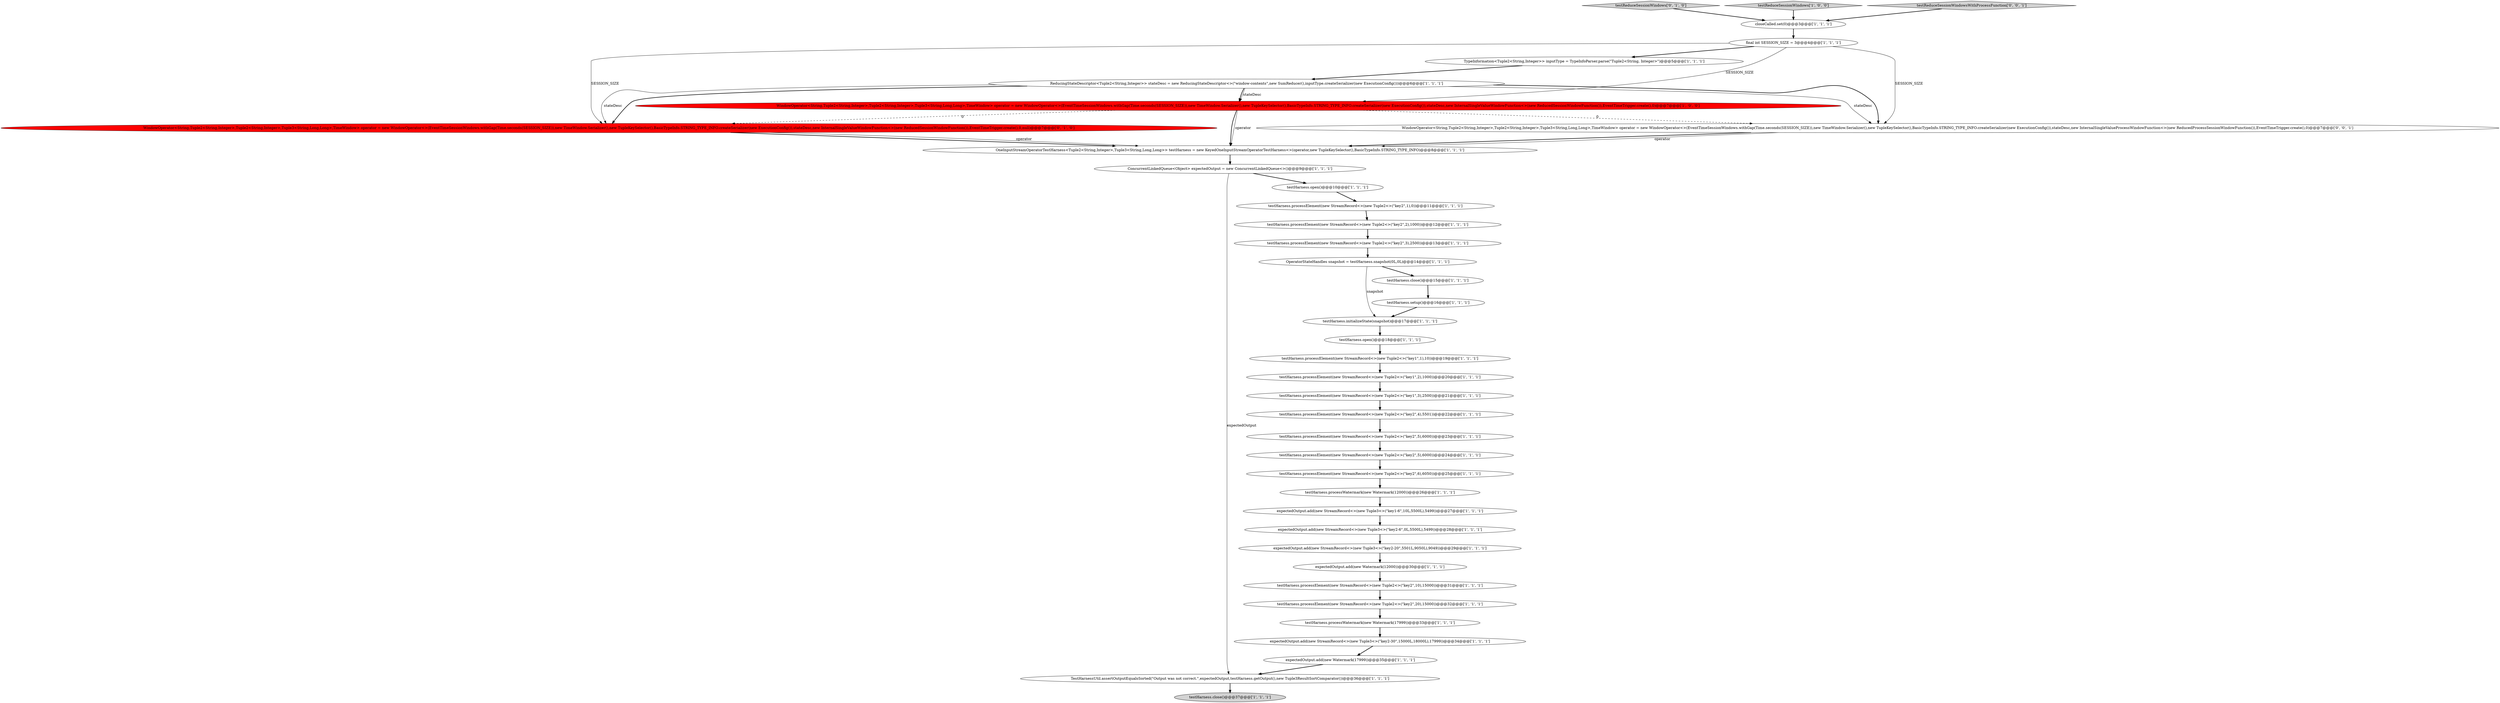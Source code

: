 digraph {
23 [style = filled, label = "testHarness.setup()@@@16@@@['1', '1', '1']", fillcolor = white, shape = ellipse image = "AAA0AAABBB1BBB"];
30 [style = filled, label = "expectedOutput.add(new Watermark(12000))@@@30@@@['1', '1', '1']", fillcolor = white, shape = ellipse image = "AAA0AAABBB1BBB"];
26 [style = filled, label = "OneInputStreamOperatorTestHarness<Tuple2<String,Integer>,Tuple3<String,Long,Long>> testHarness = new KeyedOneInputStreamOperatorTestHarness<>(operator,new TupleKeySelector(),BasicTypeInfo.STRING_TYPE_INFO)@@@8@@@['1', '1', '1']", fillcolor = white, shape = ellipse image = "AAA0AAABBB1BBB"];
2 [style = filled, label = "testHarness.processElement(new StreamRecord<>(new Tuple2<>(\"key2\",4),5501))@@@22@@@['1', '1', '1']", fillcolor = white, shape = ellipse image = "AAA0AAABBB1BBB"];
39 [style = filled, label = "WindowOperator<String,Tuple2<String,Integer>,Tuple2<String,Integer>,Tuple3<String,Long,Long>,TimeWindow> operator = new WindowOperator<>(EventTimeSessionWindows.withGap(Time.seconds(SESSION_SIZE)),new TimeWindow.Serializer(),new TupleKeySelector(),BasicTypeInfo.STRING_TYPE_INFO.createSerializer(new ExecutionConfig()),stateDesc,new InternalSingleValueProcessWindowFunction<>(new ReducedProcessSessionWindowFunction()),EventTimeTrigger.create(),0)@@@7@@@['0', '0', '1']", fillcolor = white, shape = ellipse image = "AAA0AAABBB3BBB"];
25 [style = filled, label = "testHarness.initializeState(snapshot)@@@17@@@['1', '1', '1']", fillcolor = white, shape = ellipse image = "AAA0AAABBB1BBB"];
0 [style = filled, label = "testHarness.processElement(new StreamRecord<>(new Tuple2<>(\"key2\",6),6050))@@@25@@@['1', '1', '1']", fillcolor = white, shape = ellipse image = "AAA0AAABBB1BBB"];
5 [style = filled, label = "testHarness.processElement(new StreamRecord<>(new Tuple2<>(\"key1\",2),1000))@@@20@@@['1', '1', '1']", fillcolor = white, shape = ellipse image = "AAA0AAABBB1BBB"];
10 [style = filled, label = "testHarness.processElement(new StreamRecord<>(new Tuple2<>(\"key2\",5),6000))@@@23@@@['1', '1', '1']", fillcolor = white, shape = ellipse image = "AAA0AAABBB1BBB"];
18 [style = filled, label = "testHarness.processElement(new StreamRecord<>(new Tuple2<>(\"key1\",1),10))@@@19@@@['1', '1', '1']", fillcolor = white, shape = ellipse image = "AAA0AAABBB1BBB"];
16 [style = filled, label = "TestHarnessUtil.assertOutputEqualsSorted(\"Output was not correct.\",expectedOutput,testHarness.getOutput(),new Tuple3ResultSortComparator())@@@36@@@['1', '1', '1']", fillcolor = white, shape = ellipse image = "AAA0AAABBB1BBB"];
27 [style = filled, label = "testHarness.open()@@@18@@@['1', '1', '1']", fillcolor = white, shape = ellipse image = "AAA0AAABBB1BBB"];
15 [style = filled, label = "ConcurrentLinkedQueue<Object> expectedOutput = new ConcurrentLinkedQueue<>()@@@9@@@['1', '1', '1']", fillcolor = white, shape = ellipse image = "AAA0AAABBB1BBB"];
37 [style = filled, label = "WindowOperator<String,Tuple2<String,Integer>,Tuple2<String,Integer>,Tuple3<String,Long,Long>,TimeWindow> operator = new WindowOperator<>(EventTimeSessionWindows.withGap(Time.seconds(SESSION_SIZE)),new TimeWindow.Serializer(),new TupleKeySelector(),BasicTypeInfo.STRING_TYPE_INFO.createSerializer(new ExecutionConfig()),stateDesc,new InternalSingleValueWindowFunction<>(new ReducedSessionWindowFunction()),EventTimeTrigger.create(),0,null)@@@7@@@['0', '1', '0']", fillcolor = red, shape = ellipse image = "AAA1AAABBB2BBB"];
20 [style = filled, label = "expectedOutput.add(new StreamRecord<>(new Tuple3<>(\"key2-6\",0L,5500L),5499))@@@28@@@['1', '1', '1']", fillcolor = white, shape = ellipse image = "AAA0AAABBB1BBB"];
11 [style = filled, label = "OperatorStateHandles snapshot = testHarness.snapshot(0L,0L)@@@14@@@['1', '1', '1']", fillcolor = white, shape = ellipse image = "AAA0AAABBB1BBB"];
24 [style = filled, label = "testHarness.processWatermark(new Watermark(17999))@@@33@@@['1', '1', '1']", fillcolor = white, shape = ellipse image = "AAA0AAABBB1BBB"];
36 [style = filled, label = "testReduceSessionWindows['0', '1', '0']", fillcolor = lightgray, shape = diamond image = "AAA0AAABBB2BBB"];
17 [style = filled, label = "testHarness.close()@@@37@@@['1', '1', '1']", fillcolor = lightgray, shape = ellipse image = "AAA0AAABBB1BBB"];
31 [style = filled, label = "testHarness.close()@@@15@@@['1', '1', '1']", fillcolor = white, shape = ellipse image = "AAA0AAABBB1BBB"];
33 [style = filled, label = "TypeInformation<Tuple2<String,Integer>> inputType = TypeInfoParser.parse(\"Tuple2<String, Integer>\")@@@5@@@['1', '1', '1']", fillcolor = white, shape = ellipse image = "AAA0AAABBB1BBB"];
14 [style = filled, label = "testReduceSessionWindows['1', '0', '0']", fillcolor = lightgray, shape = diamond image = "AAA0AAABBB1BBB"];
22 [style = filled, label = "testHarness.processElement(new StreamRecord<>(new Tuple2<>(\"key1\",3),2500))@@@21@@@['1', '1', '1']", fillcolor = white, shape = ellipse image = "AAA0AAABBB1BBB"];
1 [style = filled, label = "expectedOutput.add(new StreamRecord<>(new Tuple3<>(\"key2-30\",15000L,18000L),17999))@@@34@@@['1', '1', '1']", fillcolor = white, shape = ellipse image = "AAA0AAABBB1BBB"];
12 [style = filled, label = "testHarness.processElement(new StreamRecord<>(new Tuple2<>(\"key2\",2),1000))@@@12@@@['1', '1', '1']", fillcolor = white, shape = ellipse image = "AAA0AAABBB1BBB"];
13 [style = filled, label = "final int SESSION_SIZE = 3@@@4@@@['1', '1', '1']", fillcolor = white, shape = ellipse image = "AAA0AAABBB1BBB"];
32 [style = filled, label = "expectedOutput.add(new Watermark(17999))@@@35@@@['1', '1', '1']", fillcolor = white, shape = ellipse image = "AAA0AAABBB1BBB"];
4 [style = filled, label = "testHarness.processElement(new StreamRecord<>(new Tuple2<>(\"key2\",3),2500))@@@13@@@['1', '1', '1']", fillcolor = white, shape = ellipse image = "AAA0AAABBB1BBB"];
34 [style = filled, label = "testHarness.open()@@@10@@@['1', '1', '1']", fillcolor = white, shape = ellipse image = "AAA0AAABBB1BBB"];
35 [style = filled, label = "testHarness.processWatermark(new Watermark(12000))@@@26@@@['1', '1', '1']", fillcolor = white, shape = ellipse image = "AAA0AAABBB1BBB"];
8 [style = filled, label = "ReducingStateDescriptor<Tuple2<String,Integer>> stateDesc = new ReducingStateDescriptor<>(\"window-contents\",new SumReducer(),inputType.createSerializer(new ExecutionConfig()))@@@6@@@['1', '1', '1']", fillcolor = white, shape = ellipse image = "AAA0AAABBB1BBB"];
19 [style = filled, label = "expectedOutput.add(new StreamRecord<>(new Tuple3<>(\"key2-20\",5501L,9050L),9049))@@@29@@@['1', '1', '1']", fillcolor = white, shape = ellipse image = "AAA0AAABBB1BBB"];
6 [style = filled, label = "closeCalled.set(0)@@@3@@@['1', '1', '1']", fillcolor = white, shape = ellipse image = "AAA0AAABBB1BBB"];
38 [style = filled, label = "testReduceSessionWindowsWithProcessFunction['0', '0', '1']", fillcolor = lightgray, shape = diamond image = "AAA0AAABBB3BBB"];
7 [style = filled, label = "expectedOutput.add(new StreamRecord<>(new Tuple3<>(\"key1-6\",10L,5500L),5499))@@@27@@@['1', '1', '1']", fillcolor = white, shape = ellipse image = "AAA0AAABBB1BBB"];
9 [style = filled, label = "testHarness.processElement(new StreamRecord<>(new Tuple2<>(\"key2\",5),6000))@@@24@@@['1', '1', '1']", fillcolor = white, shape = ellipse image = "AAA0AAABBB1BBB"];
3 [style = filled, label = "testHarness.processElement(new StreamRecord<>(new Tuple2<>(\"key2\",1),0))@@@11@@@['1', '1', '1']", fillcolor = white, shape = ellipse image = "AAA0AAABBB1BBB"];
29 [style = filled, label = "WindowOperator<String,Tuple2<String,Integer>,Tuple2<String,Integer>,Tuple3<String,Long,Long>,TimeWindow> operator = new WindowOperator<>(EventTimeSessionWindows.withGap(Time.seconds(SESSION_SIZE)),new TimeWindow.Serializer(),new TupleKeySelector(),BasicTypeInfo.STRING_TYPE_INFO.createSerializer(new ExecutionConfig()),stateDesc,new InternalSingleValueWindowFunction<>(new ReducedSessionWindowFunction()),EventTimeTrigger.create(),0)@@@7@@@['1', '0', '0']", fillcolor = red, shape = ellipse image = "AAA1AAABBB1BBB"];
28 [style = filled, label = "testHarness.processElement(new StreamRecord<>(new Tuple2<>(\"key2\",10),15000))@@@31@@@['1', '1', '1']", fillcolor = white, shape = ellipse image = "AAA0AAABBB1BBB"];
21 [style = filled, label = "testHarness.processElement(new StreamRecord<>(new Tuple2<>(\"key2\",20),15000))@@@32@@@['1', '1', '1']", fillcolor = white, shape = ellipse image = "AAA0AAABBB1BBB"];
36->6 [style = bold, label=""];
27->18 [style = bold, label=""];
23->25 [style = bold, label=""];
15->16 [style = solid, label="expectedOutput"];
13->29 [style = solid, label="SESSION_SIZE"];
31->23 [style = bold, label=""];
22->2 [style = bold, label=""];
9->0 [style = bold, label=""];
29->26 [style = solid, label="operator"];
15->34 [style = bold, label=""];
37->26 [style = bold, label=""];
29->39 [style = dashed, label="0"];
21->24 [style = bold, label=""];
7->20 [style = bold, label=""];
3->12 [style = bold, label=""];
32->16 [style = bold, label=""];
16->17 [style = bold, label=""];
37->26 [style = solid, label="operator"];
2->10 [style = bold, label=""];
8->39 [style = solid, label="stateDesc"];
39->26 [style = bold, label=""];
13->37 [style = solid, label="SESSION_SIZE"];
38->6 [style = bold, label=""];
29->26 [style = bold, label=""];
29->37 [style = dashed, label="0"];
25->27 [style = bold, label=""];
11->31 [style = bold, label=""];
28->21 [style = bold, label=""];
30->28 [style = bold, label=""];
13->39 [style = solid, label="SESSION_SIZE"];
12->4 [style = bold, label=""];
34->3 [style = bold, label=""];
18->5 [style = bold, label=""];
6->13 [style = bold, label=""];
26->15 [style = bold, label=""];
0->35 [style = bold, label=""];
1->32 [style = bold, label=""];
8->29 [style = solid, label="stateDesc"];
39->26 [style = solid, label="operator"];
10->9 [style = bold, label=""];
8->37 [style = bold, label=""];
24->1 [style = bold, label=""];
13->33 [style = bold, label=""];
4->11 [style = bold, label=""];
20->19 [style = bold, label=""];
5->22 [style = bold, label=""];
33->8 [style = bold, label=""];
8->39 [style = bold, label=""];
8->29 [style = bold, label=""];
35->7 [style = bold, label=""];
14->6 [style = bold, label=""];
11->25 [style = solid, label="snapshot"];
19->30 [style = bold, label=""];
8->37 [style = solid, label="stateDesc"];
}
